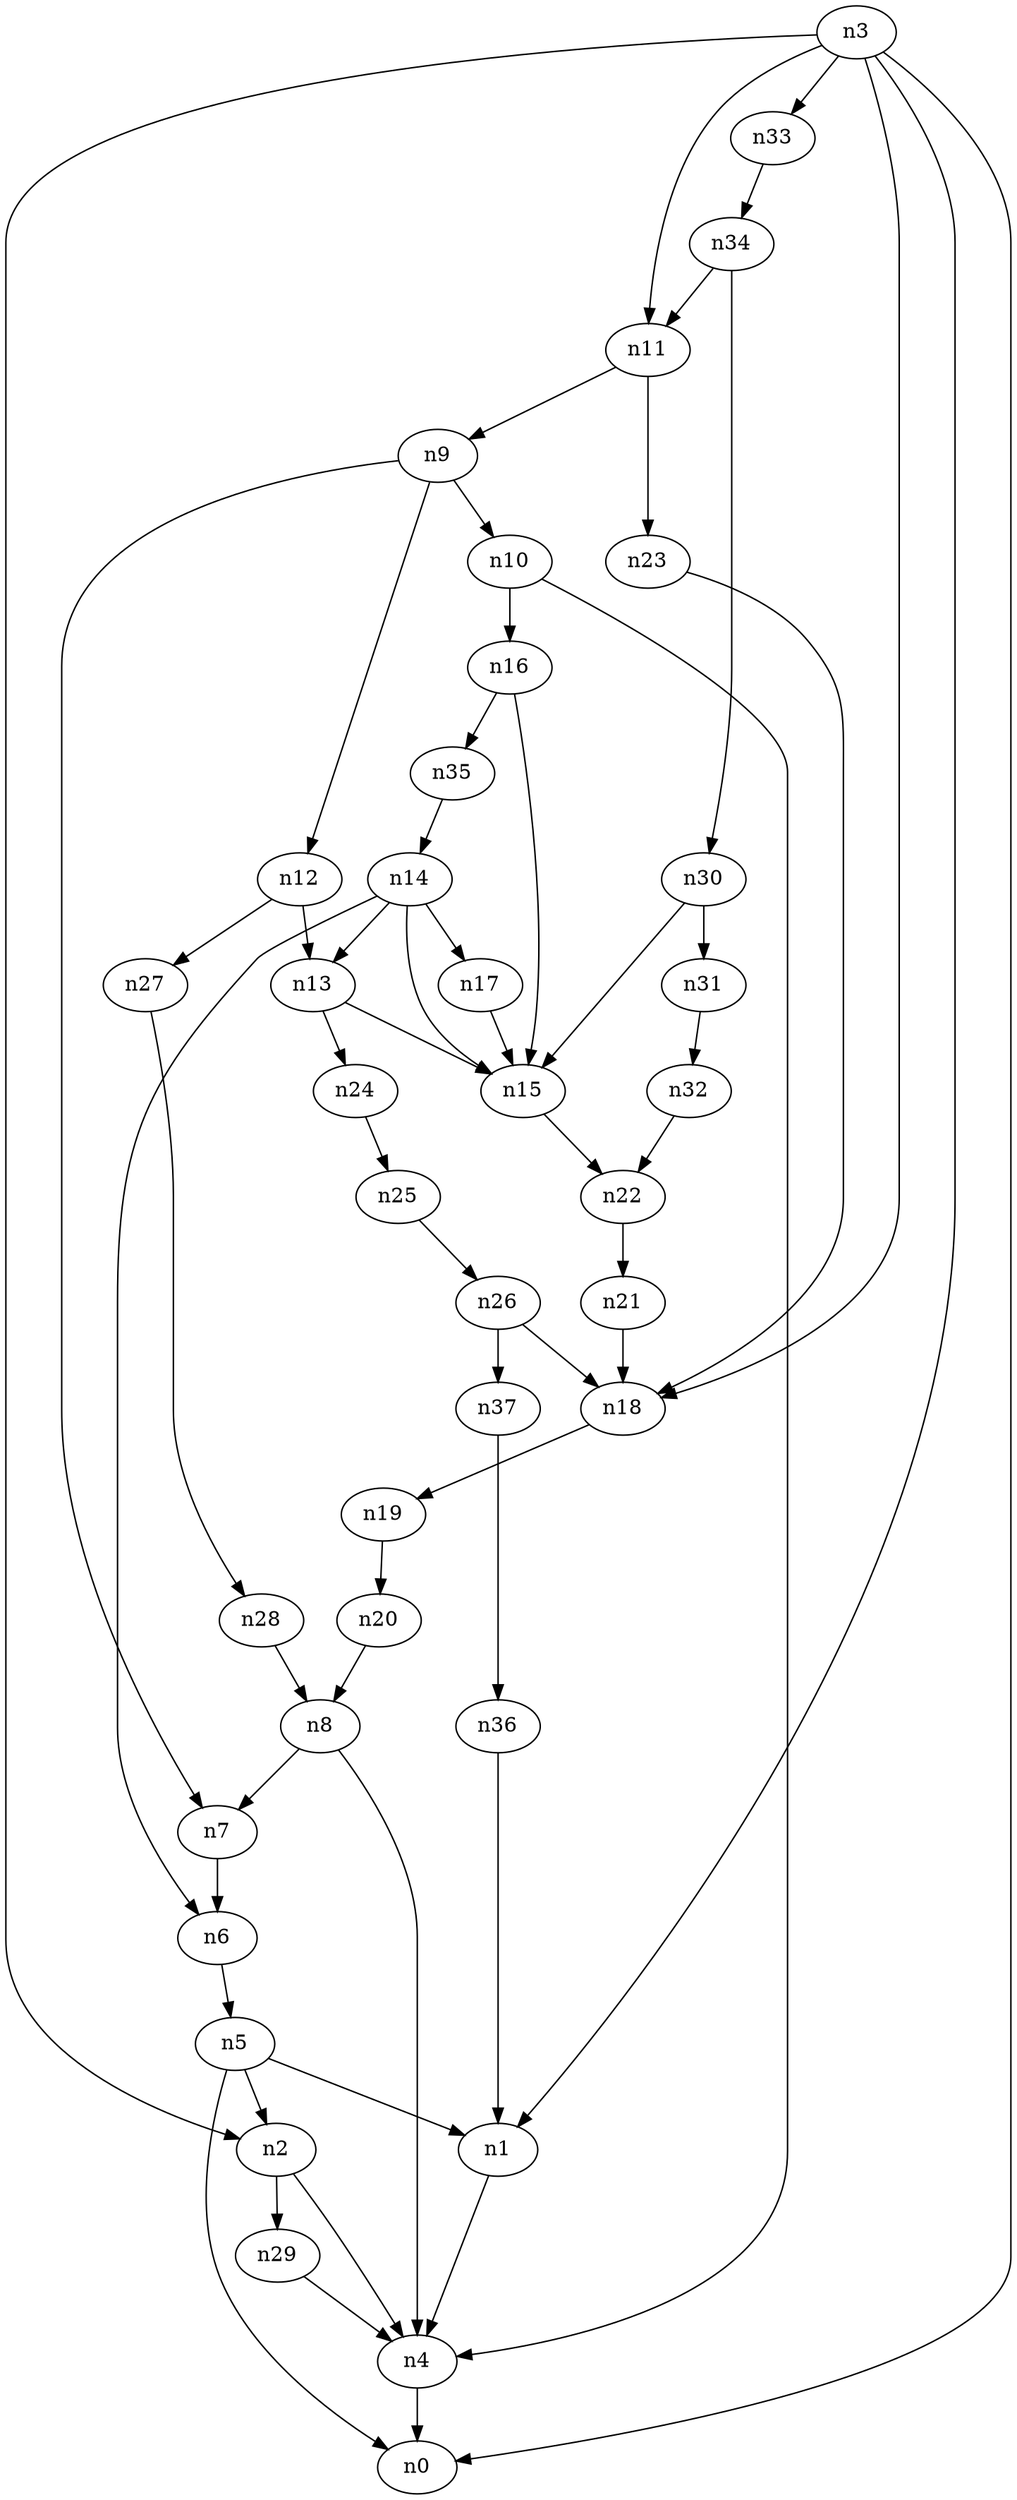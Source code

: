 digraph G {
	n1 -> n4	 [_graphml_id=e4];
	n2 -> n4	 [_graphml_id=e7];
	n2 -> n29	 [_graphml_id=e45];
	n3 -> n0	 [_graphml_id=e0];
	n3 -> n1	 [_graphml_id=e3];
	n3 -> n2	 [_graphml_id=e6];
	n3 -> n11	 [_graphml_id=e17];
	n3 -> n18	 [_graphml_id=e27];
	n3 -> n33	 [_graphml_id=e50];
	n4 -> n0	 [_graphml_id=e1];
	n5 -> n0	 [_graphml_id=e2];
	n5 -> n1	 [_graphml_id=e5];
	n5 -> n2	 [_graphml_id=e8];
	n6 -> n5	 [_graphml_id=e9];
	n7 -> n6	 [_graphml_id=e10];
	n8 -> n4	 [_graphml_id=e12];
	n8 -> n7	 [_graphml_id=e11];
	n9 -> n7	 [_graphml_id=e13];
	n9 -> n10	 [_graphml_id=e14];
	n9 -> n12	 [_graphml_id=e18];
	n10 -> n4	 [_graphml_id=e15];
	n10 -> n16	 [_graphml_id=e24];
	n11 -> n9	 [_graphml_id=e16];
	n11 -> n23	 [_graphml_id=e34];
	n12 -> n13	 [_graphml_id=e19];
	n12 -> n27	 [_graphml_id=e41];
	n13 -> n15	 [_graphml_id=e22];
	n13 -> n24	 [_graphml_id=e37];
	n14 -> n6	 [_graphml_id=e21];
	n14 -> n13	 [_graphml_id=e20];
	n14 -> n15	 [_graphml_id=e36];
	n14 -> n17	 [_graphml_id=e26];
	n15 -> n22	 [_graphml_id=e33];
	n16 -> n15	 [_graphml_id=e23];
	n16 -> n35	 [_graphml_id=e54];
	n17 -> n15	 [_graphml_id=e25];
	n18 -> n19	 [_graphml_id=e28];
	n19 -> n20	 [_graphml_id=e29];
	n20 -> n8	 [_graphml_id=e30];
	n21 -> n18	 [_graphml_id=e31];
	n22 -> n21	 [_graphml_id=e32];
	n23 -> n18	 [_graphml_id=e35];
	n24 -> n25	 [_graphml_id=e38];
	n25 -> n26	 [_graphml_id=e39];
	n26 -> n18	 [_graphml_id=e40];
	n26 -> n37	 [_graphml_id=e58];
	n27 -> n28	 [_graphml_id=e42];
	n28 -> n8	 [_graphml_id=e43];
	n29 -> n4	 [_graphml_id=e44];
	n30 -> n15	 [_graphml_id=e46];
	n30 -> n31	 [_graphml_id=e47];
	n31 -> n32	 [_graphml_id=e48];
	n32 -> n22	 [_graphml_id=e49];
	n33 -> n34	 [_graphml_id=e51];
	n34 -> n11	 [_graphml_id=e55];
	n34 -> n30	 [_graphml_id=e52];
	n35 -> n14	 [_graphml_id=e53];
	n36 -> n1	 [_graphml_id=e56];
	n37 -> n36	 [_graphml_id=e57];
}
